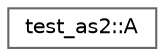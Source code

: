 digraph "类继承关系图"
{
 // LATEX_PDF_SIZE
  bgcolor="transparent";
  edge [fontname=Helvetica,fontsize=10,labelfontname=Helvetica,labelfontsize=10];
  node [fontname=Helvetica,fontsize=10,shape=box,height=0.2,width=0.4];
  rankdir="LR";
  Node0 [id="Node000000",label="test_as2::A",height=0.2,width=0.4,color="grey40", fillcolor="white", style="filled",URL="$structtest__as2_1_1_a.html",tooltip=" "];
}

